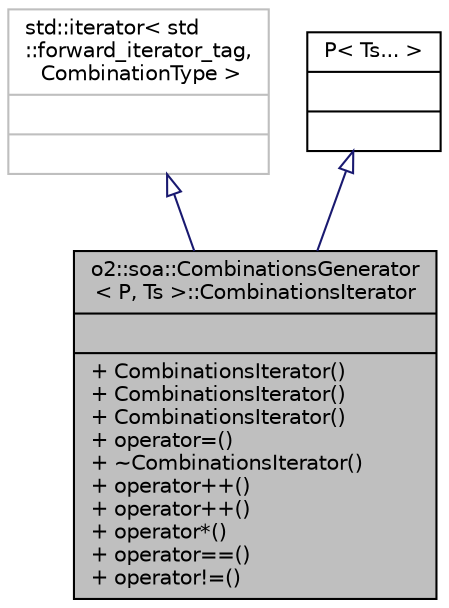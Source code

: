 digraph "o2::soa::CombinationsGenerator&lt; P, Ts &gt;::CombinationsIterator"
{
 // INTERACTIVE_SVG=YES
  bgcolor="transparent";
  edge [fontname="Helvetica",fontsize="10",labelfontname="Helvetica",labelfontsize="10"];
  node [fontname="Helvetica",fontsize="10",shape=record];
  Node3 [label="{o2::soa::CombinationsGenerator\l\< P, Ts \>::CombinationsIterator\n||+ CombinationsIterator()\l+ CombinationsIterator()\l+ CombinationsIterator()\l+ operator=()\l+ ~CombinationsIterator()\l+ operator++()\l+ operator++()\l+ operator*()\l+ operator==()\l+ operator!=()\l}",height=0.2,width=0.4,color="black", fillcolor="grey75", style="filled", fontcolor="black"];
  Node4 -> Node3 [dir="back",color="midnightblue",fontsize="10",style="solid",arrowtail="onormal",fontname="Helvetica"];
  Node4 [label="{std::iterator\< std\l::forward_iterator_tag,\l CombinationType \>\n||}",height=0.2,width=0.4,color="grey75"];
  Node5 -> Node3 [dir="back",color="midnightblue",fontsize="10",style="solid",arrowtail="onormal",fontname="Helvetica"];
  Node5 [label="{P\< Ts... \>\n||}",height=0.2,width=0.4,color="black",URL="$db/d72/classP.html"];
}
